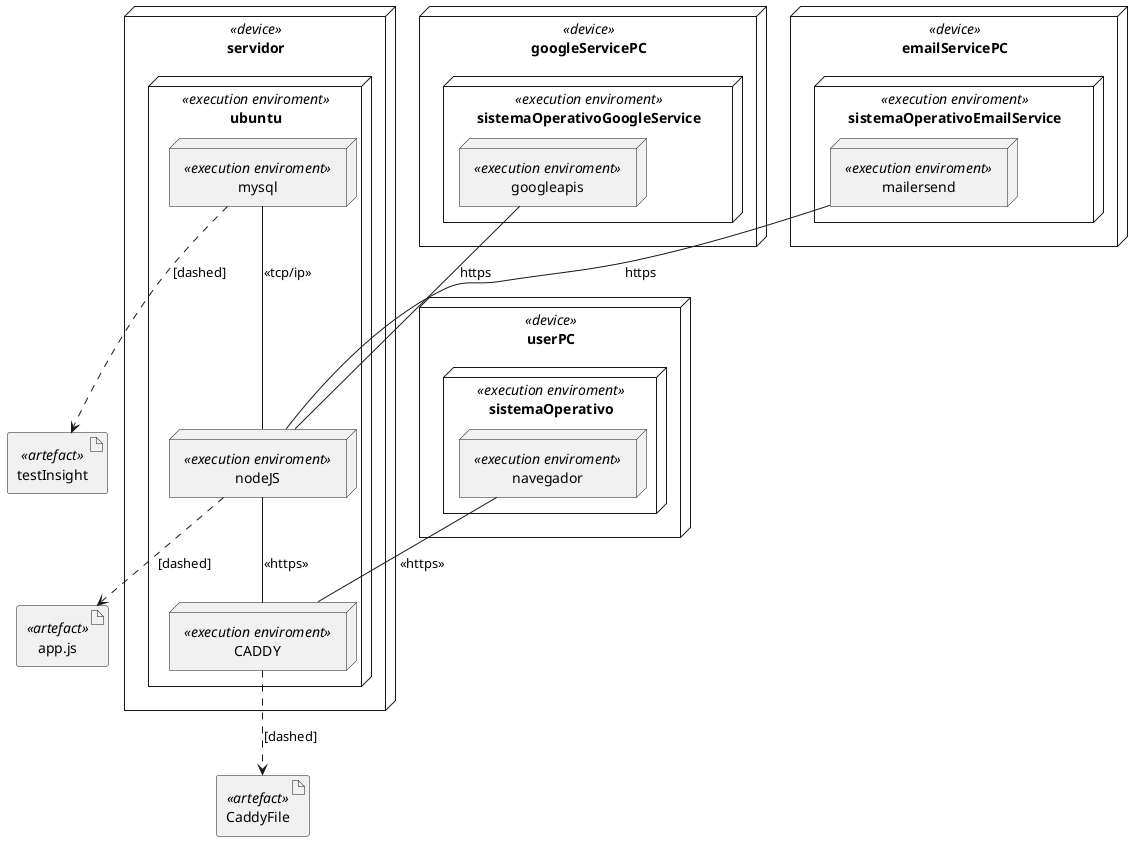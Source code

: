 @startuml Diagrama de Despliegue

node userPC <<device>>{
    node sistemaOperativo <<execution enviroment>>{
        node navegador <<execution enviroment>>{
        }
    }
}

node servidor <<device>>{
    node ubuntu <<execution enviroment>>{
        node mysql <<execution enviroment>>{
            
        }
        node nodeJS <<execution enviroment>>{
        }
        node CADDY <<execution enviroment>>{

        }
        mysql -- nodeJS: <<tcp/ip>>
        nodeJS -- CADDY: <<https>>
    }
}

artifact testInsight <<artefact>>
mysql -[dashed]-> testInsight : [dashed]

artifact app.js <<artefact>>
nodeJS -[dashed]-> app.js : [dashed]

artifact CaddyFile <<artefact>>
CADDY -[dashed]-> CaddyFile : [dashed]


navegador -- CADDY : <<https>>

node googleServicePC <<device>>{
    node sistemaOperativoGoogleService <<execution enviroment>>{
        node googleapis <<execution enviroment>>{

        }
    }
}

googleapis -- nodeJS : https


node emailServicePC <<device>>{
    node sistemaOperativoEmailService <<execution enviroment>>{
        node mailersend <<execution enviroment>>{

        }
    }
}

mailersend -- nodeJS : https

@enduml
